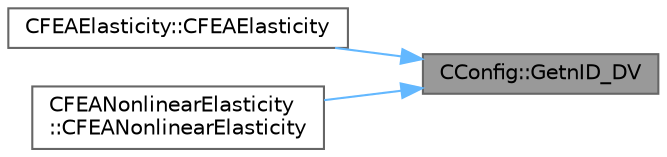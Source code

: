 digraph "CConfig::GetnID_DV"
{
 // LATEX_PDF_SIZE
  bgcolor="transparent";
  edge [fontname=Helvetica,fontsize=10,labelfontname=Helvetica,labelfontsize=10];
  node [fontname=Helvetica,fontsize=10,shape=box,height=0.2,width=0.4];
  rankdir="RL";
  Node1 [id="Node000001",label="CConfig::GetnID_DV",height=0.2,width=0.4,color="gray40", fillcolor="grey60", style="filled", fontcolor="black",tooltip="Get the ID for the FEA region that we want to compute the gradient for using direct differentiation."];
  Node1 -> Node2 [id="edge1_Node000001_Node000002",dir="back",color="steelblue1",style="solid",tooltip=" "];
  Node2 [id="Node000002",label="CFEAElasticity::CFEAElasticity",height=0.2,width=0.4,color="grey40", fillcolor="white", style="filled",URL="$classCFEAElasticity.html#a0088de84f05e90911e4ef517e8523418",tooltip="Constructor of the class (overload)."];
  Node1 -> Node3 [id="edge2_Node000001_Node000003",dir="back",color="steelblue1",style="solid",tooltip=" "];
  Node3 [id="Node000003",label="CFEANonlinearElasticity\l::CFEANonlinearElasticity",height=0.2,width=0.4,color="grey40", fillcolor="white", style="filled",URL="$classCFEANonlinearElasticity.html#a0a2bcb223ab0c46c3834f0f8c00e49d8",tooltip="Constructor of the class."];
}
